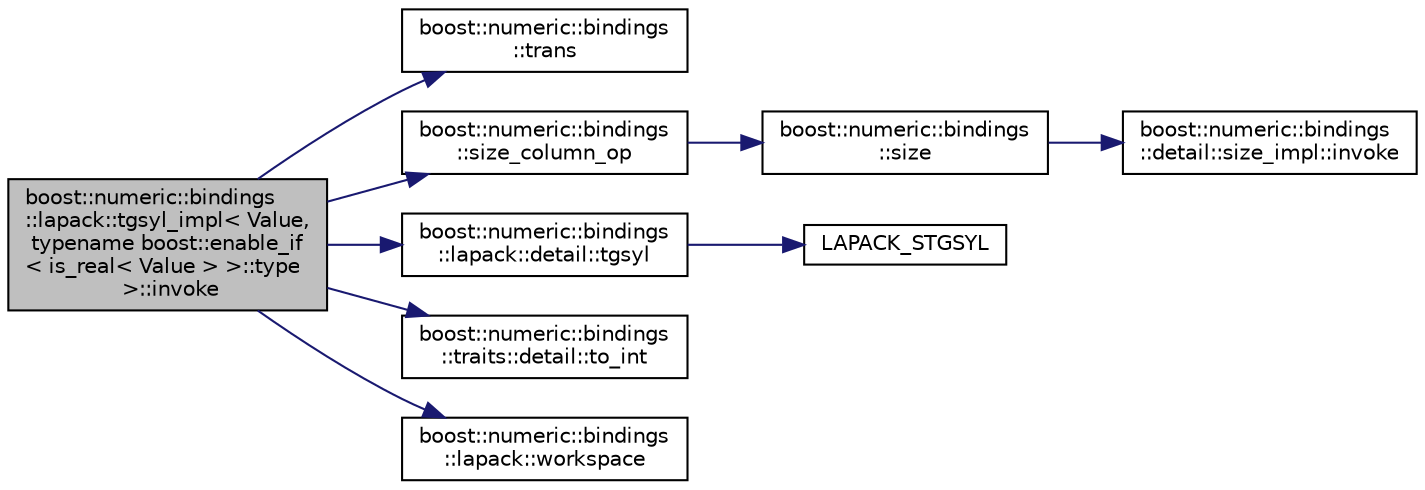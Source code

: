digraph "boost::numeric::bindings::lapack::tgsyl_impl&lt; Value, typename boost::enable_if&lt; is_real&lt; Value &gt; &gt;::type &gt;::invoke"
{
  edge [fontname="Helvetica",fontsize="10",labelfontname="Helvetica",labelfontsize="10"];
  node [fontname="Helvetica",fontsize="10",shape=record];
  rankdir="LR";
  Node16 [label="boost::numeric::bindings\l::lapack::tgsyl_impl\< Value,\l typename boost::enable_if\l\< is_real\< Value \> \>::type\l \>::invoke",height=0.2,width=0.4,color="black", fillcolor="grey75", style="filled", fontcolor="black"];
  Node16 -> Node17 [color="midnightblue",fontsize="10",style="solid",fontname="Helvetica"];
  Node17 [label="boost::numeric::bindings\l::trans",height=0.2,width=0.4,color="black", fillcolor="white", style="filled",URL="$d9/d60/namespaceboost_1_1numeric_1_1bindings.html#a00115be16413d79a9e3487d85e119fe1"];
  Node16 -> Node18 [color="midnightblue",fontsize="10",style="solid",fontname="Helvetica"];
  Node18 [label="boost::numeric::bindings\l::size_column_op",height=0.2,width=0.4,color="black", fillcolor="white", style="filled",URL="$d9/d60/namespaceboost_1_1numeric_1_1bindings.html#ad42d099952c84b72b1834fbbf2d7b3a9"];
  Node18 -> Node19 [color="midnightblue",fontsize="10",style="solid",fontname="Helvetica"];
  Node19 [label="boost::numeric::bindings\l::size",height=0.2,width=0.4,color="black", fillcolor="white", style="filled",URL="$d9/d60/namespaceboost_1_1numeric_1_1bindings.html#af49041538b7a6687b904e0436e5b2aba"];
  Node19 -> Node20 [color="midnightblue",fontsize="10",style="solid",fontname="Helvetica"];
  Node20 [label="boost::numeric::bindings\l::detail::size_impl::invoke",height=0.2,width=0.4,color="black", fillcolor="white", style="filled",URL="$dc/dc8/structboost_1_1numeric_1_1bindings_1_1detail_1_1size__impl.html#a8159c85d9d628577772aa90f2ff8adf4"];
  Node16 -> Node21 [color="midnightblue",fontsize="10",style="solid",fontname="Helvetica"];
  Node21 [label="boost::numeric::bindings\l::lapack::detail::tgsyl",height=0.2,width=0.4,color="black", fillcolor="white", style="filled",URL="$d6/d0d/namespaceboost_1_1numeric_1_1bindings_1_1lapack_1_1detail.html#a6430085fa9446b55bfd6d451ef8c7e29"];
  Node21 -> Node22 [color="midnightblue",fontsize="10",style="solid",fontname="Helvetica"];
  Node22 [label="LAPACK_STGSYL",height=0.2,width=0.4,color="black", fillcolor="white", style="filled",URL="$d4/dc8/_simulation_runtime_2cpp_2_include_2_core_2_utils_2numeric_2bindings_2lapack_2detail_2_lapack_8h.html#a64e880bfc9a3654eb400853cf1817220"];
  Node16 -> Node23 [color="midnightblue",fontsize="10",style="solid",fontname="Helvetica"];
  Node23 [label="boost::numeric::bindings\l::traits::detail::to_int",height=0.2,width=0.4,color="black", fillcolor="white", style="filled",URL="$da/db9/namespaceboost_1_1numeric_1_1bindings_1_1traits_1_1detail.html#a16e227158f4f4777d715f41a12c2a086"];
  Node16 -> Node24 [color="midnightblue",fontsize="10",style="solid",fontname="Helvetica"];
  Node24 [label="boost::numeric::bindings\l::lapack::workspace",height=0.2,width=0.4,color="black", fillcolor="white", style="filled",URL="$dd/d80/namespaceboost_1_1numeric_1_1bindings_1_1lapack.html#ac9ce5d4f22a2ce808e88cd32bbfbe048"];
}
